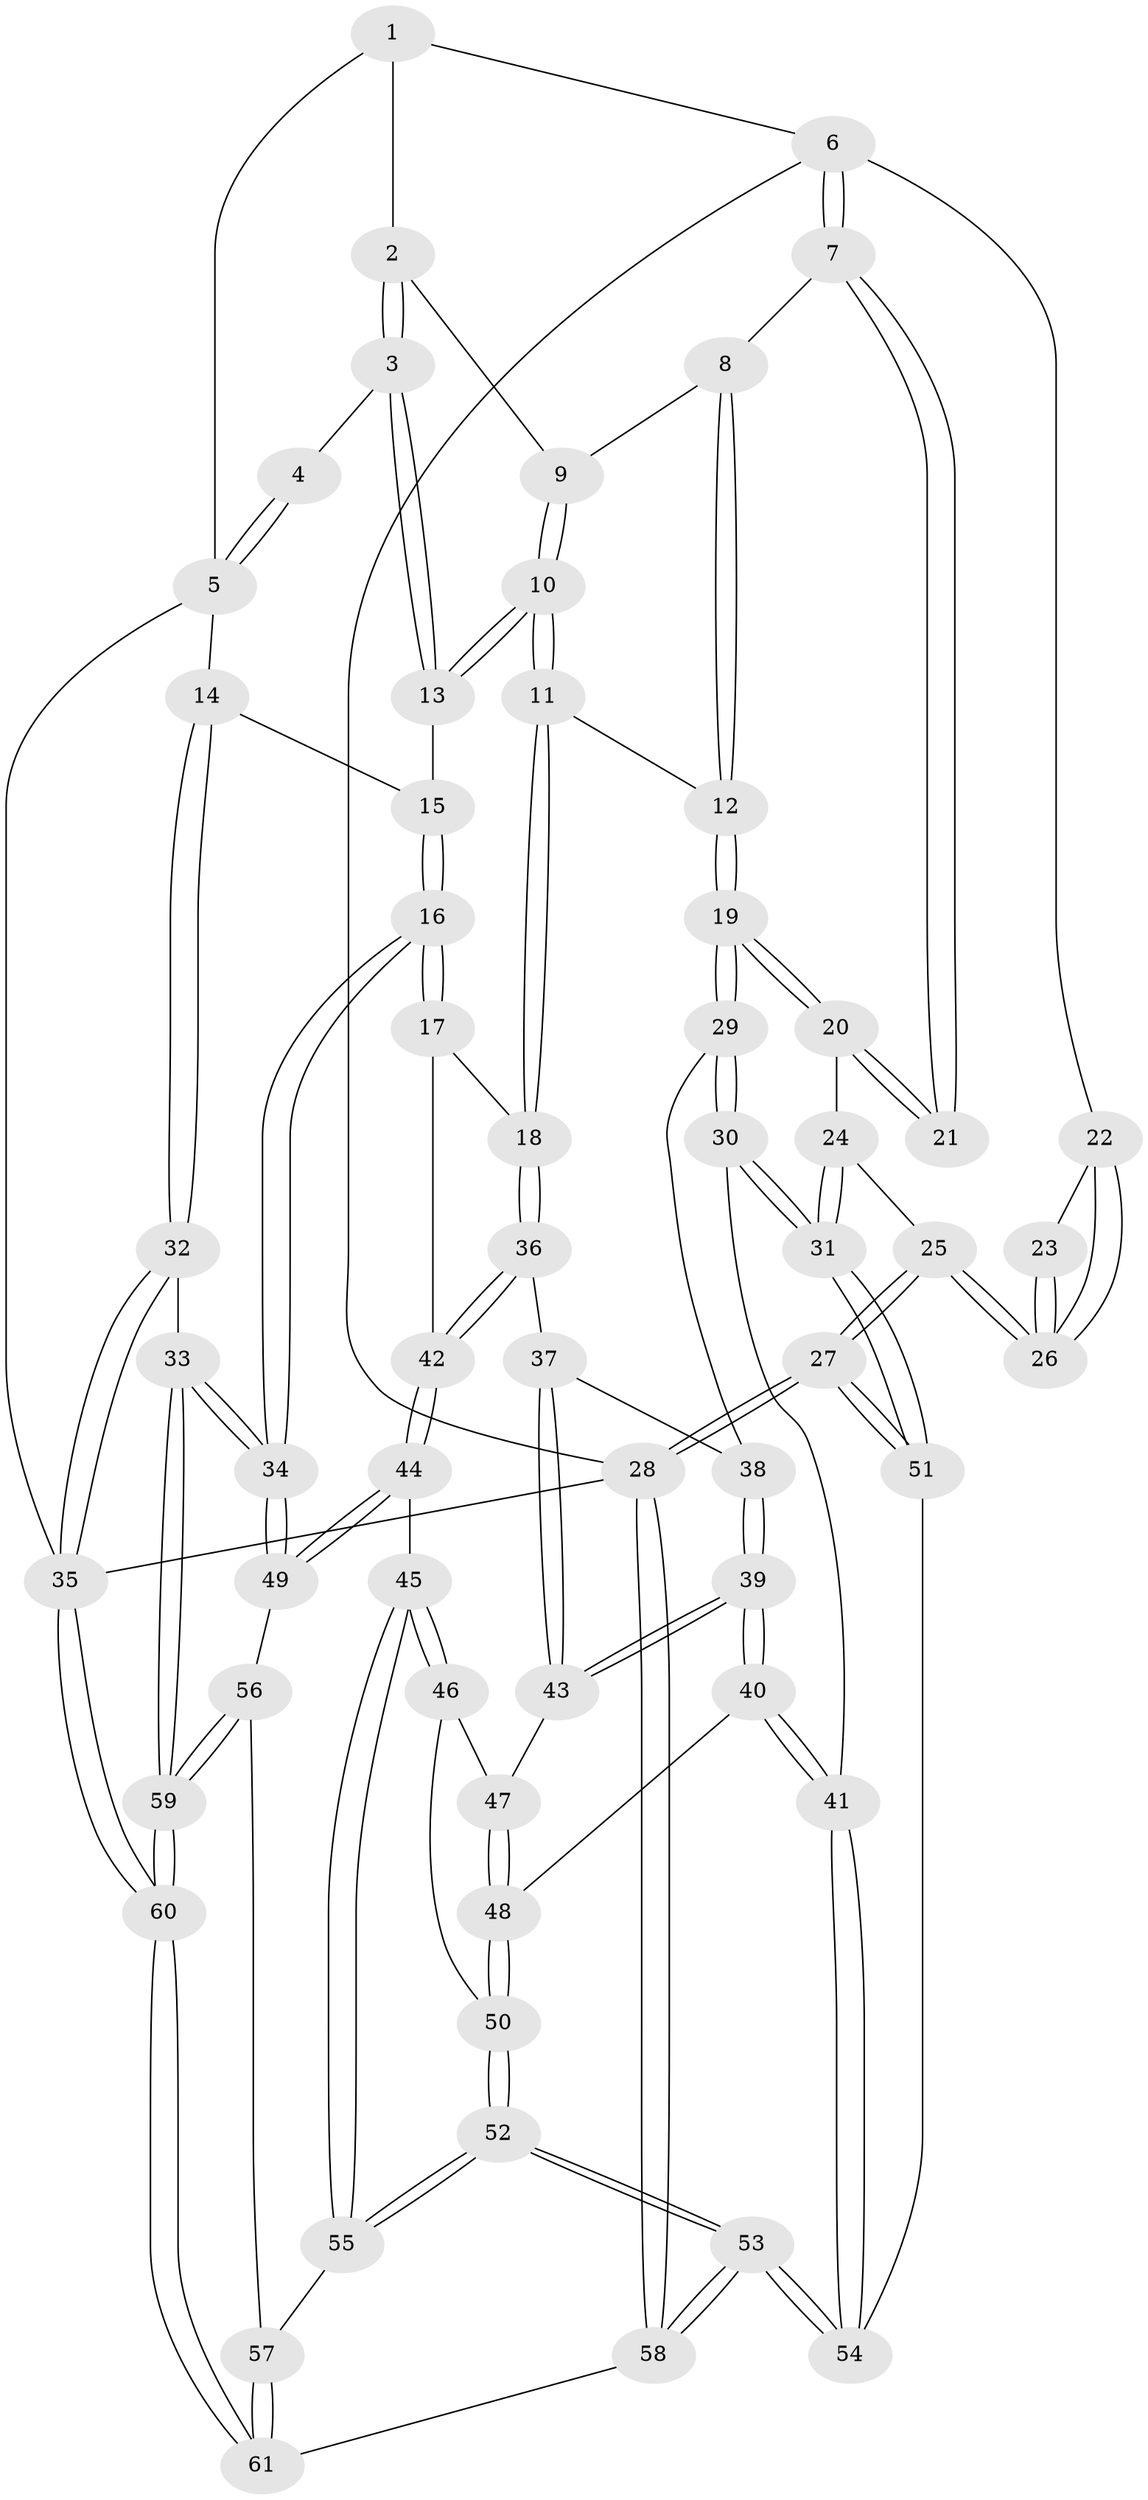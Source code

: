 // Generated by graph-tools (version 1.1) at 2025/27/03/09/25 03:27:05]
// undirected, 61 vertices, 149 edges
graph export_dot {
graph [start="1"]
  node [color=gray90,style=filled];
  1 [pos="+0.8718874157289699+0"];
  2 [pos="+0.5381762585485276+0"];
  3 [pos="+0.7730605139459577+0.15271623953272326"];
  4 [pos="+0.8653350132301195+0.11349439352363741"];
  5 [pos="+1+0.24566087422315136"];
  6 [pos="+0+0"];
  7 [pos="+0+0"];
  8 [pos="+0.03982606322750861+0"];
  9 [pos="+0.47661488536002633+0"];
  10 [pos="+0.4568955359315927+0.3213622972198085"];
  11 [pos="+0.4566360291757533+0.32206974591015164"];
  12 [pos="+0.3150760376100823+0.37231054800070607"];
  13 [pos="+0.7653330674490649+0.2321574944596471"];
  14 [pos="+1+0.27443825144459816"];
  15 [pos="+0.7872594175318689+0.259347953221771"];
  16 [pos="+0.7906261964301639+0.5795296214880166"];
  17 [pos="+0.6237851792421877+0.4933539496516566"];
  18 [pos="+0.5669204495512598+0.45943482047708"];
  19 [pos="+0.2864803483467783+0.3890311451699328"];
  20 [pos="+0.2531107462448939+0.382283751394337"];
  21 [pos="+0.24017010844142805+0.37585424667822526"];
  22 [pos="+0+0.10821785622517166"];
  23 [pos="+0.16228038345441206+0.3710249412191928"];
  24 [pos="+0.15473706810659624+0.44396960109281913"];
  25 [pos="+0+0.5446934475716521"];
  26 [pos="+0+0.4466512370778723"];
  27 [pos="+0+0.6944831078684925"];
  28 [pos="+0+1"];
  29 [pos="+0.2749044625195758+0.4637891511862334"];
  30 [pos="+0.18351198427691198+0.592331144327462"];
  31 [pos="+0+0.6495512647002915"];
  32 [pos="+0.965827970017294+0.6757398660749793"];
  33 [pos="+0.8768328060610258+0.6622922335006466"];
  34 [pos="+0.87650216801746+0.6621691269758538"];
  35 [pos="+1+1"];
  36 [pos="+0.45796518359022453+0.6175796304965007"];
  37 [pos="+0.41360941579688565+0.6350420668621776"];
  38 [pos="+0.30293378228027823+0.5280051803892941"];
  39 [pos="+0.31109390490059957+0.6818441964712634"];
  40 [pos="+0.2855039412942205+0.7226853250334593"];
  41 [pos="+0.2464390145061576+0.7271946989618159"];
  42 [pos="+0.5020458410978423+0.7022222336120566"];
  43 [pos="+0.4039335113302416+0.6517850967641391"];
  44 [pos="+0.5234559292238868+0.7809256989028186"];
  45 [pos="+0.5142649921248532+0.7827543072423891"];
  46 [pos="+0.43255649843199845+0.7475166427809589"];
  47 [pos="+0.40973315580896974+0.68103166021332"];
  48 [pos="+0.32046125995835695+0.7498606603733734"];
  49 [pos="+0.5781902515194257+0.7918457303082269"];
  50 [pos="+0.33921515940986297+0.7668690694310901"];
  51 [pos="+0+0.693841966067096"];
  52 [pos="+0.35569152586243447+0.9266991807450862"];
  53 [pos="+0.26444331337007204+1"];
  54 [pos="+0.16784157405496108+0.8013647362787485"];
  55 [pos="+0.3871956098960536+0.9068642544750161"];
  56 [pos="+0.5695758202135122+0.895727801147776"];
  57 [pos="+0.5417489609358459+0.9241974721863196"];
  58 [pos="+0.24845526907504034+1"];
  59 [pos="+0.6663151838609264+1"];
  60 [pos="+0.655805194185329+1"];
  61 [pos="+0.42883005312847206+1"];
  1 -- 2;
  1 -- 5;
  1 -- 6;
  2 -- 3;
  2 -- 3;
  2 -- 9;
  3 -- 4;
  3 -- 13;
  3 -- 13;
  4 -- 5;
  4 -- 5;
  5 -- 14;
  5 -- 35;
  6 -- 7;
  6 -- 7;
  6 -- 22;
  6 -- 28;
  7 -- 8;
  7 -- 21;
  7 -- 21;
  8 -- 9;
  8 -- 12;
  8 -- 12;
  9 -- 10;
  9 -- 10;
  10 -- 11;
  10 -- 11;
  10 -- 13;
  10 -- 13;
  11 -- 12;
  11 -- 18;
  11 -- 18;
  12 -- 19;
  12 -- 19;
  13 -- 15;
  14 -- 15;
  14 -- 32;
  14 -- 32;
  15 -- 16;
  15 -- 16;
  16 -- 17;
  16 -- 17;
  16 -- 34;
  16 -- 34;
  17 -- 18;
  17 -- 42;
  18 -- 36;
  18 -- 36;
  19 -- 20;
  19 -- 20;
  19 -- 29;
  19 -- 29;
  20 -- 21;
  20 -- 21;
  20 -- 24;
  22 -- 23;
  22 -- 26;
  22 -- 26;
  23 -- 26;
  23 -- 26;
  24 -- 25;
  24 -- 31;
  24 -- 31;
  25 -- 26;
  25 -- 26;
  25 -- 27;
  25 -- 27;
  27 -- 28;
  27 -- 28;
  27 -- 51;
  27 -- 51;
  28 -- 58;
  28 -- 58;
  28 -- 35;
  29 -- 30;
  29 -- 30;
  29 -- 38;
  30 -- 31;
  30 -- 31;
  30 -- 41;
  31 -- 51;
  31 -- 51;
  32 -- 33;
  32 -- 35;
  32 -- 35;
  33 -- 34;
  33 -- 34;
  33 -- 59;
  33 -- 59;
  34 -- 49;
  34 -- 49;
  35 -- 60;
  35 -- 60;
  36 -- 37;
  36 -- 42;
  36 -- 42;
  37 -- 38;
  37 -- 43;
  37 -- 43;
  38 -- 39;
  38 -- 39;
  39 -- 40;
  39 -- 40;
  39 -- 43;
  39 -- 43;
  40 -- 41;
  40 -- 41;
  40 -- 48;
  41 -- 54;
  41 -- 54;
  42 -- 44;
  42 -- 44;
  43 -- 47;
  44 -- 45;
  44 -- 49;
  44 -- 49;
  45 -- 46;
  45 -- 46;
  45 -- 55;
  45 -- 55;
  46 -- 47;
  46 -- 50;
  47 -- 48;
  47 -- 48;
  48 -- 50;
  48 -- 50;
  49 -- 56;
  50 -- 52;
  50 -- 52;
  51 -- 54;
  52 -- 53;
  52 -- 53;
  52 -- 55;
  52 -- 55;
  53 -- 54;
  53 -- 54;
  53 -- 58;
  53 -- 58;
  55 -- 57;
  56 -- 57;
  56 -- 59;
  56 -- 59;
  57 -- 61;
  57 -- 61;
  58 -- 61;
  59 -- 60;
  59 -- 60;
  60 -- 61;
  60 -- 61;
}
